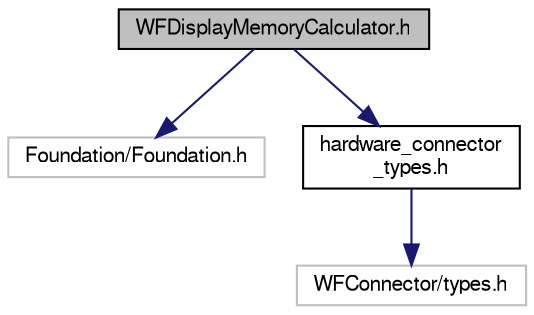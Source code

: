 digraph "WFDisplayMemoryCalculator.h"
{
  edge [fontname="FreeSans",fontsize="10",labelfontname="FreeSans",labelfontsize="10"];
  node [fontname="FreeSans",fontsize="10",shape=record];
  Node1 [label="WFDisplayMemoryCalculator.h",height=0.2,width=0.4,color="black", fillcolor="grey75", style="filled", fontcolor="black"];
  Node1 -> Node2 [color="midnightblue",fontsize="10",style="solid",fontname="FreeSans"];
  Node2 [label="Foundation/Foundation.h",height=0.2,width=0.4,color="grey75", fillcolor="white", style="filled"];
  Node1 -> Node3 [color="midnightblue",fontsize="10",style="solid",fontname="FreeSans"];
  Node3 [label="hardware_connector\l_types.h",height=0.2,width=0.4,color="black", fillcolor="white", style="filled",URL="$hardware__connector__types_8h.html"];
  Node3 -> Node4 [color="midnightblue",fontsize="10",style="solid",fontname="FreeSans"];
  Node4 [label="WFConnector/types.h",height=0.2,width=0.4,color="grey75", fillcolor="white", style="filled"];
}
